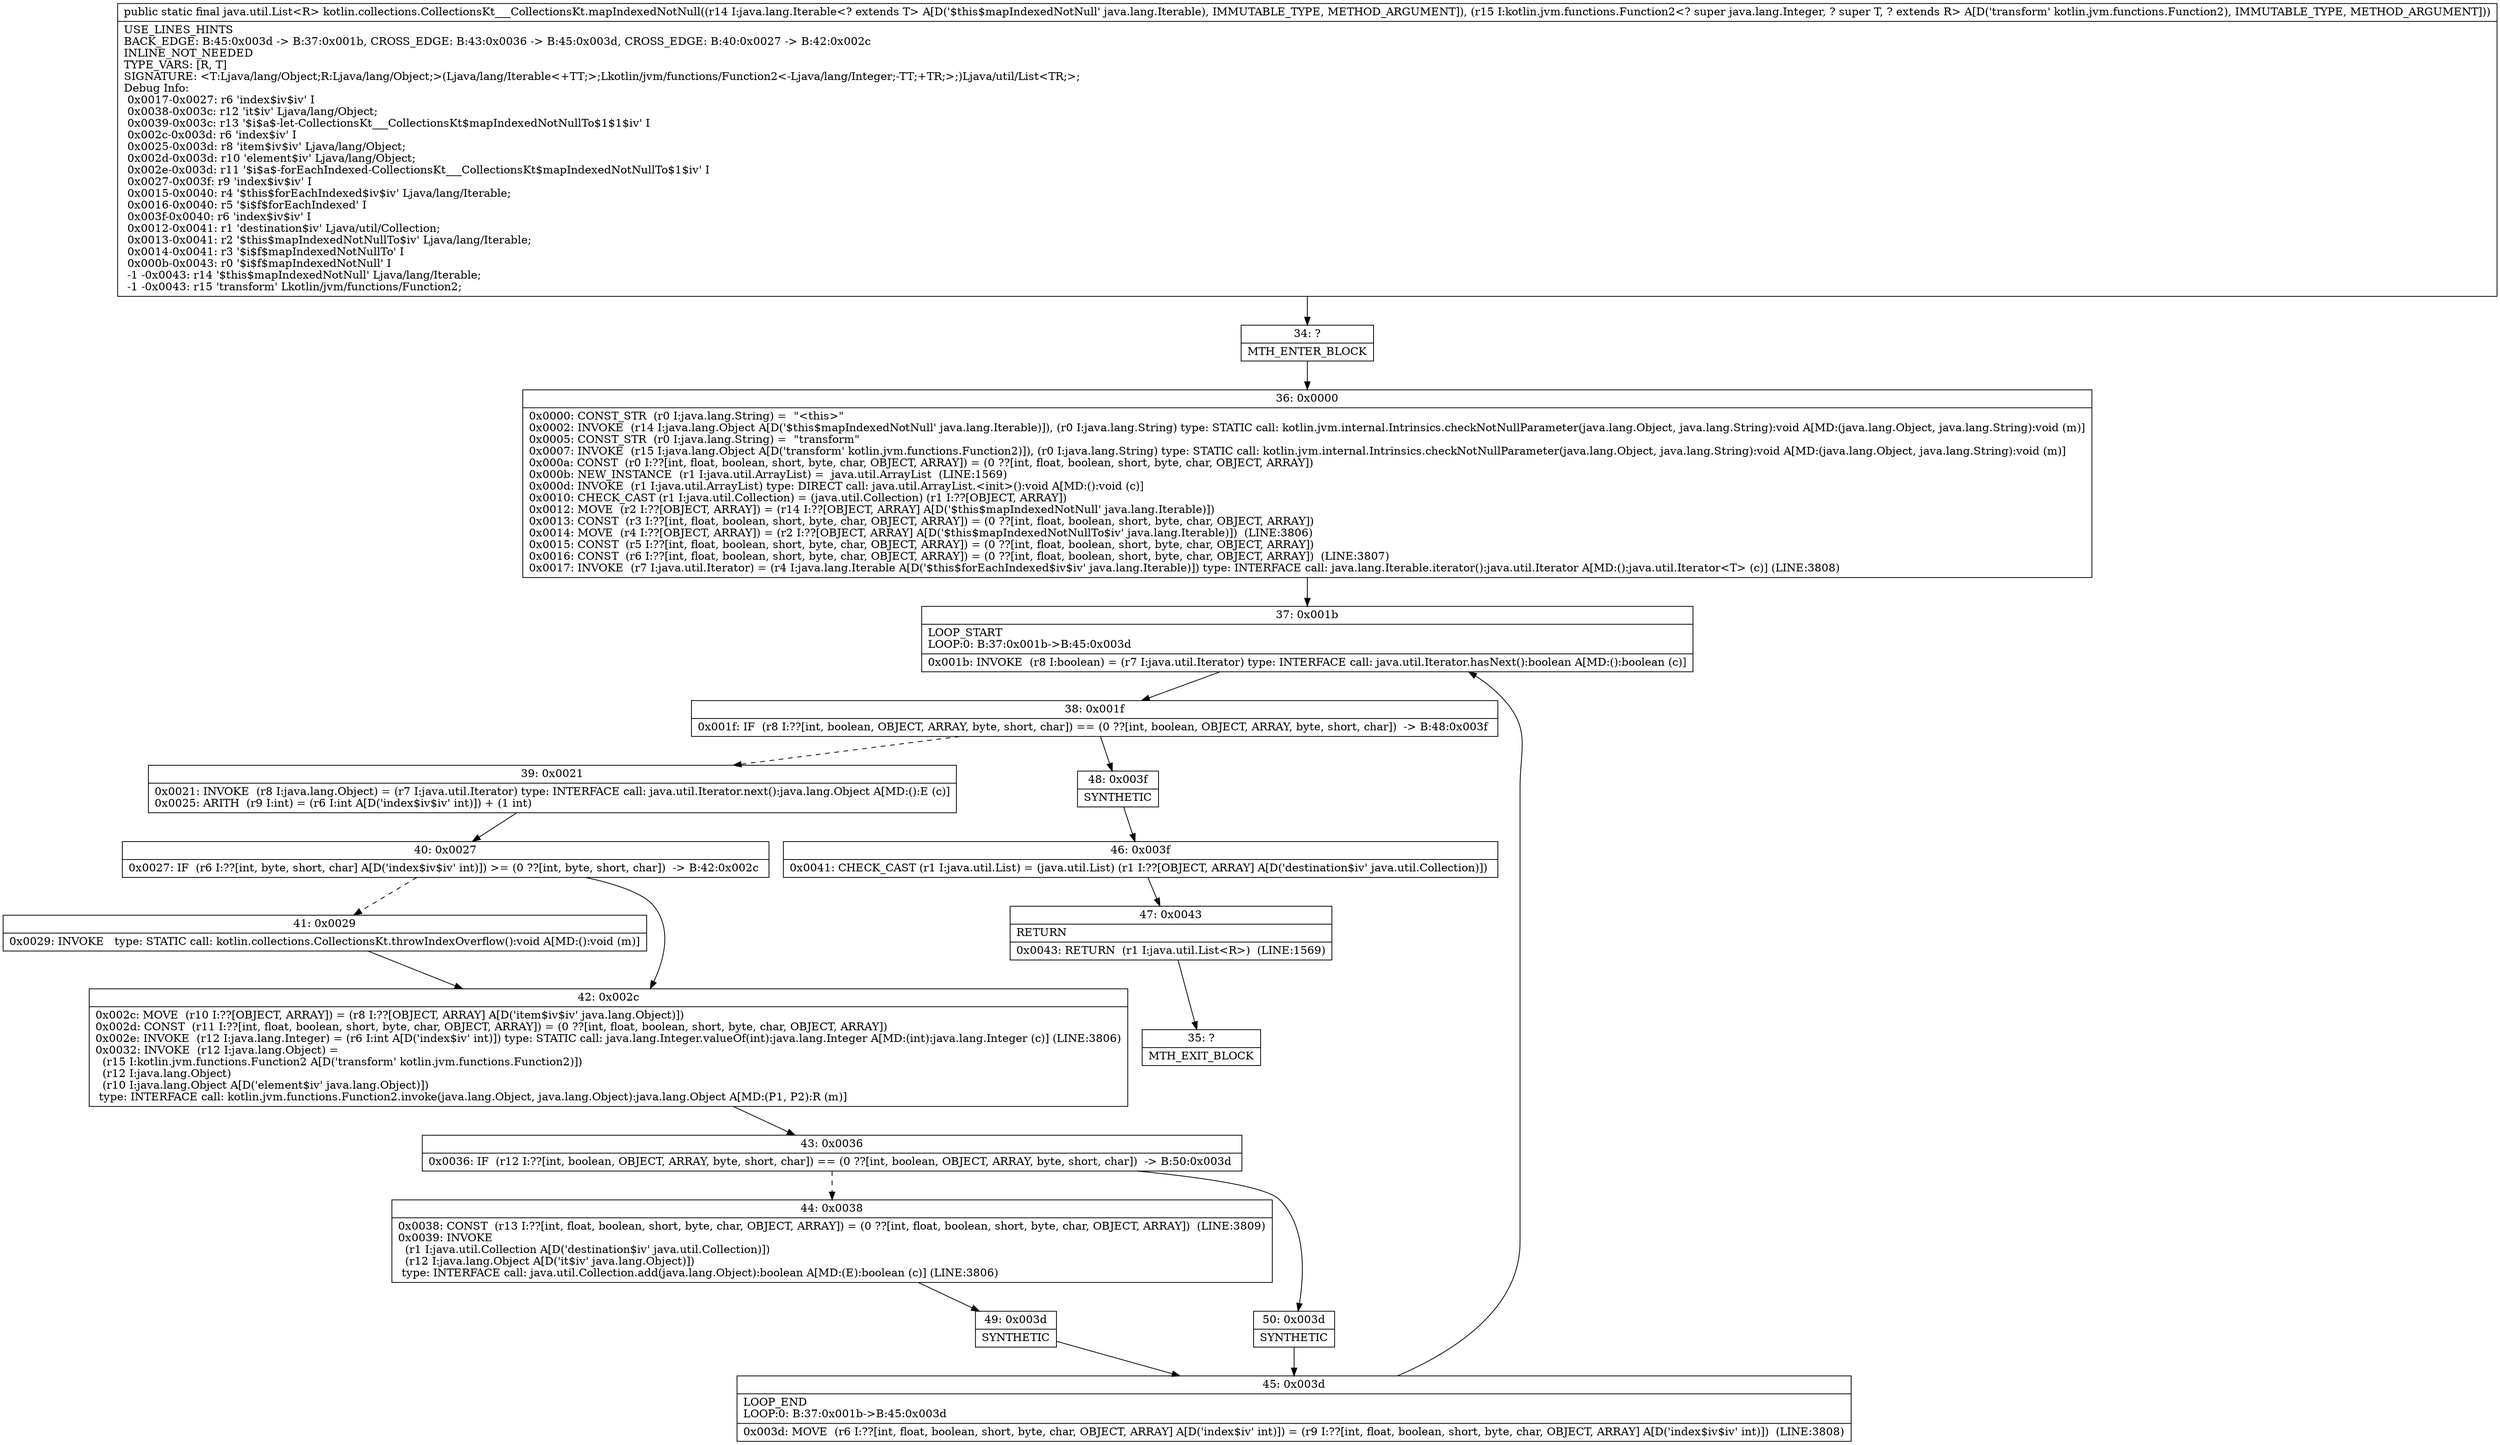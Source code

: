 digraph "CFG forkotlin.collections.CollectionsKt___CollectionsKt.mapIndexedNotNull(Ljava\/lang\/Iterable;Lkotlin\/jvm\/functions\/Function2;)Ljava\/util\/List;" {
Node_34 [shape=record,label="{34\:\ ?|MTH_ENTER_BLOCK\l}"];
Node_36 [shape=record,label="{36\:\ 0x0000|0x0000: CONST_STR  (r0 I:java.lang.String) =  \"\<this\>\" \l0x0002: INVOKE  (r14 I:java.lang.Object A[D('$this$mapIndexedNotNull' java.lang.Iterable)]), (r0 I:java.lang.String) type: STATIC call: kotlin.jvm.internal.Intrinsics.checkNotNullParameter(java.lang.Object, java.lang.String):void A[MD:(java.lang.Object, java.lang.String):void (m)]\l0x0005: CONST_STR  (r0 I:java.lang.String) =  \"transform\" \l0x0007: INVOKE  (r15 I:java.lang.Object A[D('transform' kotlin.jvm.functions.Function2)]), (r0 I:java.lang.String) type: STATIC call: kotlin.jvm.internal.Intrinsics.checkNotNullParameter(java.lang.Object, java.lang.String):void A[MD:(java.lang.Object, java.lang.String):void (m)]\l0x000a: CONST  (r0 I:??[int, float, boolean, short, byte, char, OBJECT, ARRAY]) = (0 ??[int, float, boolean, short, byte, char, OBJECT, ARRAY]) \l0x000b: NEW_INSTANCE  (r1 I:java.util.ArrayList) =  java.util.ArrayList  (LINE:1569)\l0x000d: INVOKE  (r1 I:java.util.ArrayList) type: DIRECT call: java.util.ArrayList.\<init\>():void A[MD:():void (c)]\l0x0010: CHECK_CAST (r1 I:java.util.Collection) = (java.util.Collection) (r1 I:??[OBJECT, ARRAY]) \l0x0012: MOVE  (r2 I:??[OBJECT, ARRAY]) = (r14 I:??[OBJECT, ARRAY] A[D('$this$mapIndexedNotNull' java.lang.Iterable)]) \l0x0013: CONST  (r3 I:??[int, float, boolean, short, byte, char, OBJECT, ARRAY]) = (0 ??[int, float, boolean, short, byte, char, OBJECT, ARRAY]) \l0x0014: MOVE  (r4 I:??[OBJECT, ARRAY]) = (r2 I:??[OBJECT, ARRAY] A[D('$this$mapIndexedNotNullTo$iv' java.lang.Iterable)])  (LINE:3806)\l0x0015: CONST  (r5 I:??[int, float, boolean, short, byte, char, OBJECT, ARRAY]) = (0 ??[int, float, boolean, short, byte, char, OBJECT, ARRAY]) \l0x0016: CONST  (r6 I:??[int, float, boolean, short, byte, char, OBJECT, ARRAY]) = (0 ??[int, float, boolean, short, byte, char, OBJECT, ARRAY])  (LINE:3807)\l0x0017: INVOKE  (r7 I:java.util.Iterator) = (r4 I:java.lang.Iterable A[D('$this$forEachIndexed$iv$iv' java.lang.Iterable)]) type: INTERFACE call: java.lang.Iterable.iterator():java.util.Iterator A[MD:():java.util.Iterator\<T\> (c)] (LINE:3808)\l}"];
Node_37 [shape=record,label="{37\:\ 0x001b|LOOP_START\lLOOP:0: B:37:0x001b\-\>B:45:0x003d\l|0x001b: INVOKE  (r8 I:boolean) = (r7 I:java.util.Iterator) type: INTERFACE call: java.util.Iterator.hasNext():boolean A[MD:():boolean (c)]\l}"];
Node_38 [shape=record,label="{38\:\ 0x001f|0x001f: IF  (r8 I:??[int, boolean, OBJECT, ARRAY, byte, short, char]) == (0 ??[int, boolean, OBJECT, ARRAY, byte, short, char])  \-\> B:48:0x003f \l}"];
Node_39 [shape=record,label="{39\:\ 0x0021|0x0021: INVOKE  (r8 I:java.lang.Object) = (r7 I:java.util.Iterator) type: INTERFACE call: java.util.Iterator.next():java.lang.Object A[MD:():E (c)]\l0x0025: ARITH  (r9 I:int) = (r6 I:int A[D('index$iv$iv' int)]) + (1 int) \l}"];
Node_40 [shape=record,label="{40\:\ 0x0027|0x0027: IF  (r6 I:??[int, byte, short, char] A[D('index$iv$iv' int)]) \>= (0 ??[int, byte, short, char])  \-\> B:42:0x002c \l}"];
Node_41 [shape=record,label="{41\:\ 0x0029|0x0029: INVOKE   type: STATIC call: kotlin.collections.CollectionsKt.throwIndexOverflow():void A[MD:():void (m)]\l}"];
Node_42 [shape=record,label="{42\:\ 0x002c|0x002c: MOVE  (r10 I:??[OBJECT, ARRAY]) = (r8 I:??[OBJECT, ARRAY] A[D('item$iv$iv' java.lang.Object)]) \l0x002d: CONST  (r11 I:??[int, float, boolean, short, byte, char, OBJECT, ARRAY]) = (0 ??[int, float, boolean, short, byte, char, OBJECT, ARRAY]) \l0x002e: INVOKE  (r12 I:java.lang.Integer) = (r6 I:int A[D('index$iv' int)]) type: STATIC call: java.lang.Integer.valueOf(int):java.lang.Integer A[MD:(int):java.lang.Integer (c)] (LINE:3806)\l0x0032: INVOKE  (r12 I:java.lang.Object) = \l  (r15 I:kotlin.jvm.functions.Function2 A[D('transform' kotlin.jvm.functions.Function2)])\l  (r12 I:java.lang.Object)\l  (r10 I:java.lang.Object A[D('element$iv' java.lang.Object)])\l type: INTERFACE call: kotlin.jvm.functions.Function2.invoke(java.lang.Object, java.lang.Object):java.lang.Object A[MD:(P1, P2):R (m)]\l}"];
Node_43 [shape=record,label="{43\:\ 0x0036|0x0036: IF  (r12 I:??[int, boolean, OBJECT, ARRAY, byte, short, char]) == (0 ??[int, boolean, OBJECT, ARRAY, byte, short, char])  \-\> B:50:0x003d \l}"];
Node_44 [shape=record,label="{44\:\ 0x0038|0x0038: CONST  (r13 I:??[int, float, boolean, short, byte, char, OBJECT, ARRAY]) = (0 ??[int, float, boolean, short, byte, char, OBJECT, ARRAY])  (LINE:3809)\l0x0039: INVOKE  \l  (r1 I:java.util.Collection A[D('destination$iv' java.util.Collection)])\l  (r12 I:java.lang.Object A[D('it$iv' java.lang.Object)])\l type: INTERFACE call: java.util.Collection.add(java.lang.Object):boolean A[MD:(E):boolean (c)] (LINE:3806)\l}"];
Node_49 [shape=record,label="{49\:\ 0x003d|SYNTHETIC\l}"];
Node_45 [shape=record,label="{45\:\ 0x003d|LOOP_END\lLOOP:0: B:37:0x001b\-\>B:45:0x003d\l|0x003d: MOVE  (r6 I:??[int, float, boolean, short, byte, char, OBJECT, ARRAY] A[D('index$iv' int)]) = (r9 I:??[int, float, boolean, short, byte, char, OBJECT, ARRAY] A[D('index$iv$iv' int)])  (LINE:3808)\l}"];
Node_50 [shape=record,label="{50\:\ 0x003d|SYNTHETIC\l}"];
Node_48 [shape=record,label="{48\:\ 0x003f|SYNTHETIC\l}"];
Node_46 [shape=record,label="{46\:\ 0x003f|0x0041: CHECK_CAST (r1 I:java.util.List) = (java.util.List) (r1 I:??[OBJECT, ARRAY] A[D('destination$iv' java.util.Collection)]) \l}"];
Node_47 [shape=record,label="{47\:\ 0x0043|RETURN\l|0x0043: RETURN  (r1 I:java.util.List\<R\>)  (LINE:1569)\l}"];
Node_35 [shape=record,label="{35\:\ ?|MTH_EXIT_BLOCK\l}"];
MethodNode[shape=record,label="{public static final java.util.List\<R\> kotlin.collections.CollectionsKt___CollectionsKt.mapIndexedNotNull((r14 I:java.lang.Iterable\<? extends T\> A[D('$this$mapIndexedNotNull' java.lang.Iterable), IMMUTABLE_TYPE, METHOD_ARGUMENT]), (r15 I:kotlin.jvm.functions.Function2\<? super java.lang.Integer, ? super T, ? extends R\> A[D('transform' kotlin.jvm.functions.Function2), IMMUTABLE_TYPE, METHOD_ARGUMENT]))  | USE_LINES_HINTS\lBACK_EDGE: B:45:0x003d \-\> B:37:0x001b, CROSS_EDGE: B:43:0x0036 \-\> B:45:0x003d, CROSS_EDGE: B:40:0x0027 \-\> B:42:0x002c\lINLINE_NOT_NEEDED\lTYPE_VARS: [R, T]\lSIGNATURE: \<T:Ljava\/lang\/Object;R:Ljava\/lang\/Object;\>(Ljava\/lang\/Iterable\<+TT;\>;Lkotlin\/jvm\/functions\/Function2\<\-Ljava\/lang\/Integer;\-TT;+TR;\>;)Ljava\/util\/List\<TR;\>;\lDebug Info:\l  0x0017\-0x0027: r6 'index$iv$iv' I\l  0x0038\-0x003c: r12 'it$iv' Ljava\/lang\/Object;\l  0x0039\-0x003c: r13 '$i$a$\-let\-CollectionsKt___CollectionsKt$mapIndexedNotNullTo$1$1$iv' I\l  0x002c\-0x003d: r6 'index$iv' I\l  0x0025\-0x003d: r8 'item$iv$iv' Ljava\/lang\/Object;\l  0x002d\-0x003d: r10 'element$iv' Ljava\/lang\/Object;\l  0x002e\-0x003d: r11 '$i$a$\-forEachIndexed\-CollectionsKt___CollectionsKt$mapIndexedNotNullTo$1$iv' I\l  0x0027\-0x003f: r9 'index$iv$iv' I\l  0x0015\-0x0040: r4 '$this$forEachIndexed$iv$iv' Ljava\/lang\/Iterable;\l  0x0016\-0x0040: r5 '$i$f$forEachIndexed' I\l  0x003f\-0x0040: r6 'index$iv$iv' I\l  0x0012\-0x0041: r1 'destination$iv' Ljava\/util\/Collection;\l  0x0013\-0x0041: r2 '$this$mapIndexedNotNullTo$iv' Ljava\/lang\/Iterable;\l  0x0014\-0x0041: r3 '$i$f$mapIndexedNotNullTo' I\l  0x000b\-0x0043: r0 '$i$f$mapIndexedNotNull' I\l  \-1 \-0x0043: r14 '$this$mapIndexedNotNull' Ljava\/lang\/Iterable;\l  \-1 \-0x0043: r15 'transform' Lkotlin\/jvm\/functions\/Function2;\l}"];
MethodNode -> Node_34;Node_34 -> Node_36;
Node_36 -> Node_37;
Node_37 -> Node_38;
Node_38 -> Node_39[style=dashed];
Node_38 -> Node_48;
Node_39 -> Node_40;
Node_40 -> Node_41[style=dashed];
Node_40 -> Node_42;
Node_41 -> Node_42;
Node_42 -> Node_43;
Node_43 -> Node_44[style=dashed];
Node_43 -> Node_50;
Node_44 -> Node_49;
Node_49 -> Node_45;
Node_45 -> Node_37;
Node_50 -> Node_45;
Node_48 -> Node_46;
Node_46 -> Node_47;
Node_47 -> Node_35;
}

